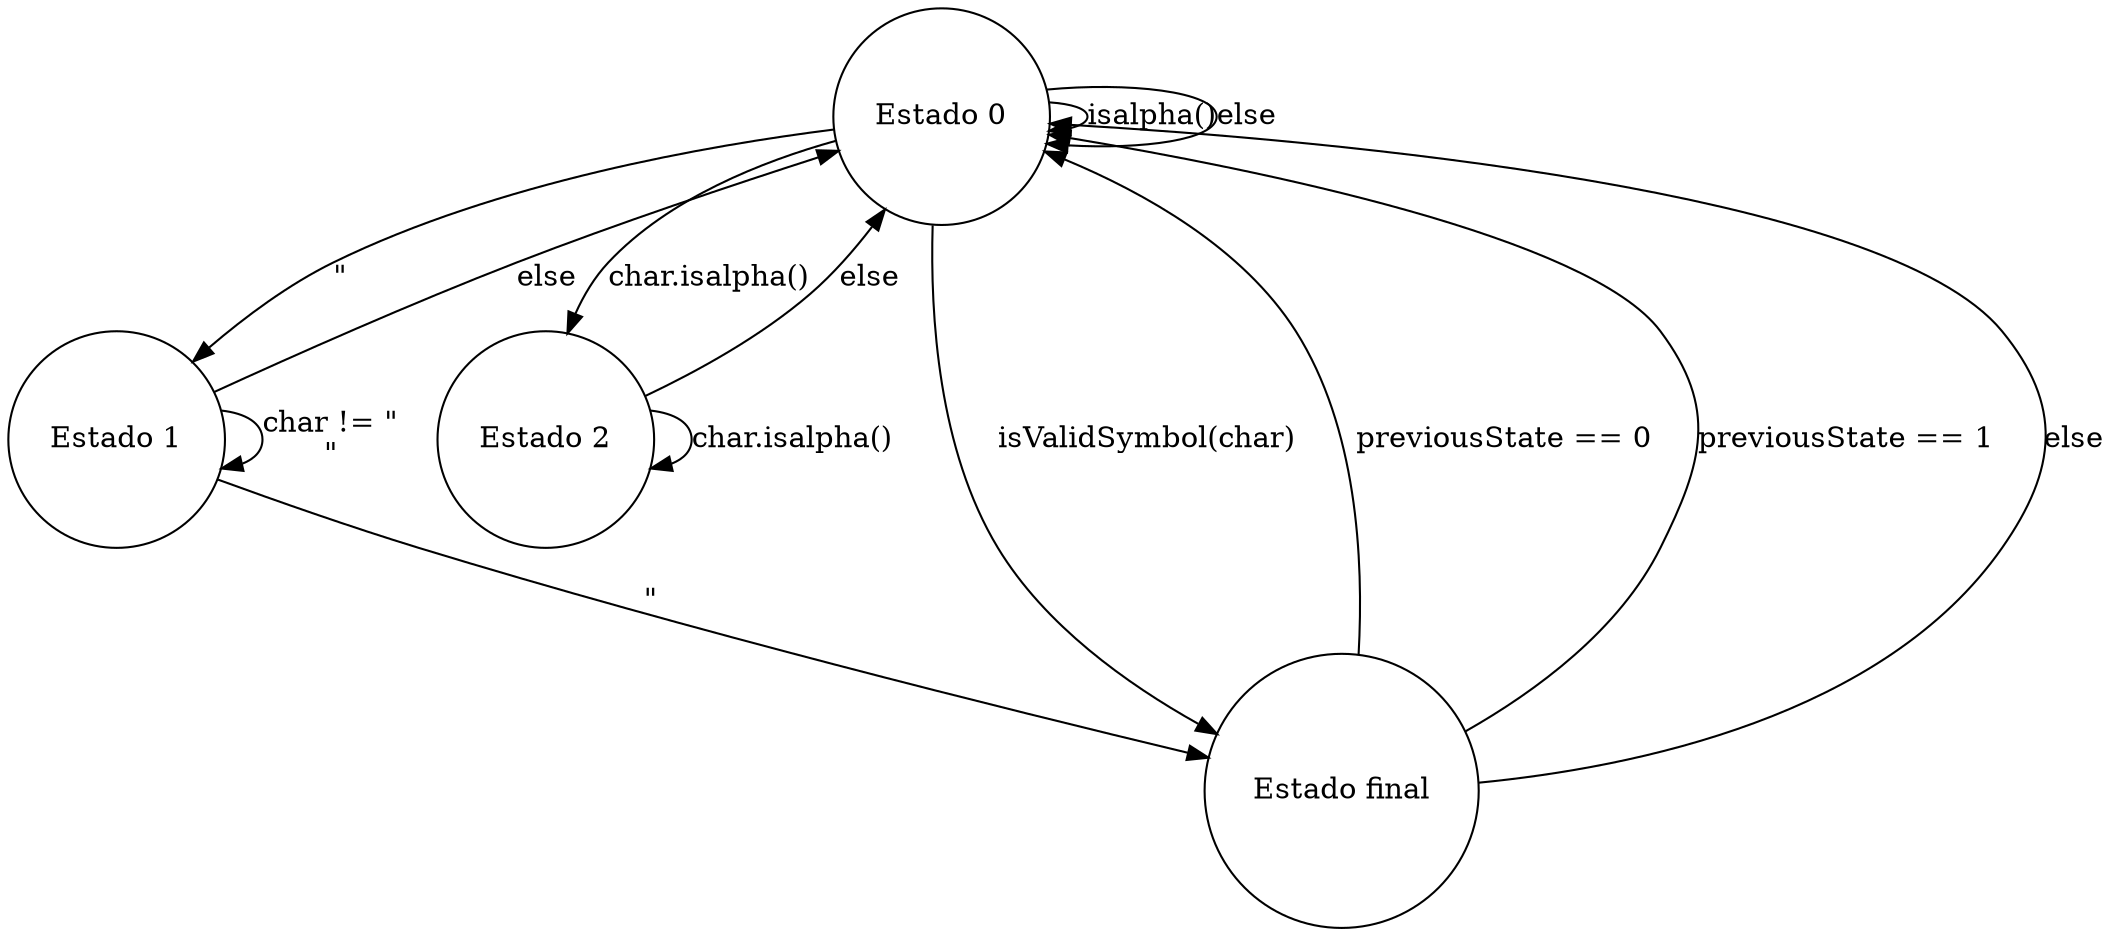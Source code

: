 digraph G {
    node [shape = circle]; // Todos los nodos tienen forma de círculo

    // Estados
    estado0 [label = "Estado 0"];
    estado1 [label = "Estado 1"];
    estado2 [label = "Estado 2"];
    estado10 [label = "Estado final"];

    // Transiciones
    estado0 -> estado0 [label = "isalpha()"];
    estado0 -> estado1 [label = "\""];
    estado0 -> estado2 [label = "char.isalpha()"];
    estado0 -> estado10 [label = "isValidSymbol(char)"];
    estado0 -> estado0 [label = "else"];

    estado1 -> estado10 [label = "\""];
    estado1 -> estado1 [label = "char != \"\n\""];
    estado1 -> estado0 [label = "else"];

    estado2 -> estado2 [label = "char.isalpha()"];
    estado2 -> estado0 [label = "else"];

    estado10 -> estado0 [label = "previousState == 0"];
    estado10 -> estado0 [label = "previousState == 1"];
    estado10 -> estado0 [label = "else"];
}

